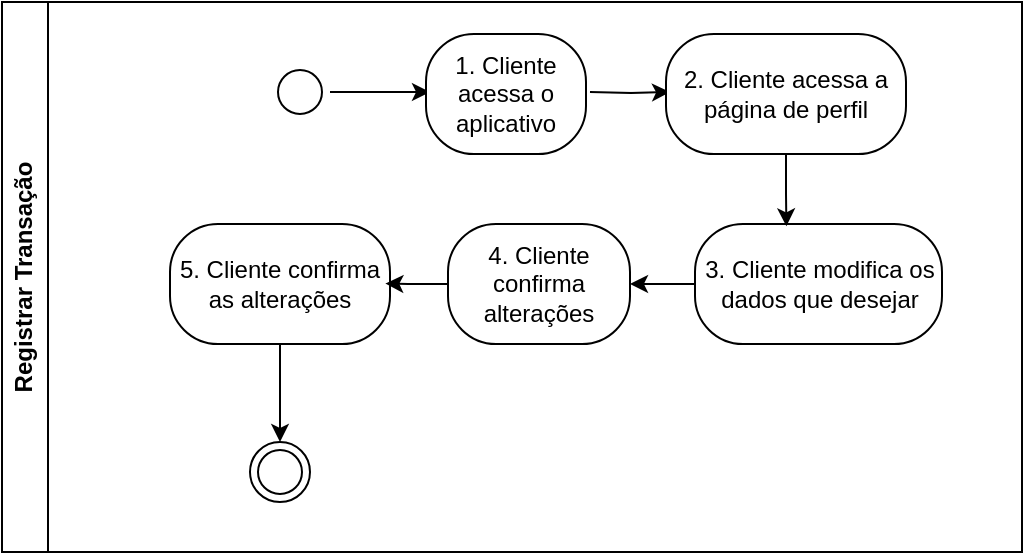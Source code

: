 <mxfile version="28.1.2">
  <diagram name="Página-1" id="ylGz9aW77BVcS-gm-E0-">
    <mxGraphModel dx="925" dy="616" grid="1" gridSize="10" guides="1" tooltips="1" connect="1" arrows="1" fold="1" page="1" pageScale="1" pageWidth="827" pageHeight="1169" math="0" shadow="0">
      <root>
        <mxCell id="0" />
        <mxCell id="1" parent="0" />
        <mxCell id="eoJPdYbiTmzpK0PqmvJm-1" value="Registrar Transação" style="swimlane;horizontal=0;whiteSpace=wrap;html=1;" vertex="1" parent="1">
          <mxGeometry x="270" y="180" width="510" height="275" as="geometry" />
        </mxCell>
        <mxCell id="eoJPdYbiTmzpK0PqmvJm-2" style="edgeStyle=orthogonalEdgeStyle;rounded=0;orthogonalLoop=1;jettySize=auto;html=1;entryX=0;entryY=0.5;entryDx=0;entryDy=0;" edge="1" parent="eoJPdYbiTmzpK0PqmvJm-1" source="eoJPdYbiTmzpK0PqmvJm-3">
          <mxGeometry relative="1" as="geometry">
            <mxPoint x="214.0" y="45" as="targetPoint" />
          </mxGeometry>
        </mxCell>
        <mxCell id="eoJPdYbiTmzpK0PqmvJm-3" value="" style="ellipse;html=1;shape=startState;" vertex="1" parent="eoJPdYbiTmzpK0PqmvJm-1">
          <mxGeometry x="134" y="30" width="30" height="30" as="geometry" />
        </mxCell>
        <mxCell id="eoJPdYbiTmzpK0PqmvJm-4" value="" style="edgeStyle=orthogonalEdgeStyle;rounded=0;orthogonalLoop=1;jettySize=auto;html=1;" edge="1" parent="eoJPdYbiTmzpK0PqmvJm-1">
          <mxGeometry relative="1" as="geometry">
            <mxPoint x="294.0" y="45" as="sourcePoint" />
            <mxPoint x="334.0" y="45" as="targetPoint" />
          </mxGeometry>
        </mxCell>
        <mxCell id="eoJPdYbiTmzpK0PqmvJm-5" value="1. Cliente acessa o aplicativo" style="rounded=1;whiteSpace=wrap;html=1;arcSize=40;" vertex="1" parent="eoJPdYbiTmzpK0PqmvJm-1">
          <mxGeometry x="212" y="16" width="80" height="60" as="geometry" />
        </mxCell>
        <mxCell id="eoJPdYbiTmzpK0PqmvJm-7" value="2. Cliente acessa a página de perfil" style="whiteSpace=wrap;html=1;rounded=1;arcSize=40;" vertex="1" parent="eoJPdYbiTmzpK0PqmvJm-1">
          <mxGeometry x="332" y="16" width="120" height="60" as="geometry" />
        </mxCell>
        <mxCell id="eoJPdYbiTmzpK0PqmvJm-8" style="edgeStyle=orthogonalEdgeStyle;rounded=0;orthogonalLoop=1;jettySize=auto;html=1;entryX=1;entryY=0.5;entryDx=0;entryDy=0;" edge="1" parent="eoJPdYbiTmzpK0PqmvJm-1" source="eoJPdYbiTmzpK0PqmvJm-9" target="eoJPdYbiTmzpK0PqmvJm-10">
          <mxGeometry relative="1" as="geometry" />
        </mxCell>
        <mxCell id="eoJPdYbiTmzpK0PqmvJm-9" value="3. Cliente modifica os dados que desejar" style="whiteSpace=wrap;html=1;rounded=1;arcSize=40;" vertex="1" parent="eoJPdYbiTmzpK0PqmvJm-1">
          <mxGeometry x="346.5" y="111" width="123.5" height="60" as="geometry" />
        </mxCell>
        <mxCell id="eoJPdYbiTmzpK0PqmvJm-10" value="4. Cliente confirma alterações" style="whiteSpace=wrap;html=1;rounded=1;arcSize=40;" vertex="1" parent="eoJPdYbiTmzpK0PqmvJm-1">
          <mxGeometry x="223" y="111" width="91" height="60" as="geometry" />
        </mxCell>
        <mxCell id="eoJPdYbiTmzpK0PqmvJm-17" style="edgeStyle=orthogonalEdgeStyle;rounded=0;orthogonalLoop=1;jettySize=auto;html=1;entryX=0.5;entryY=0;entryDx=0;entryDy=0;" edge="1" parent="eoJPdYbiTmzpK0PqmvJm-1" source="eoJPdYbiTmzpK0PqmvJm-12" target="eoJPdYbiTmzpK0PqmvJm-16">
          <mxGeometry relative="1" as="geometry" />
        </mxCell>
        <mxCell id="eoJPdYbiTmzpK0PqmvJm-12" value="5. Cliente confirma as alterações" style="whiteSpace=wrap;html=1;rounded=1;arcSize=40;" vertex="1" parent="eoJPdYbiTmzpK0PqmvJm-1">
          <mxGeometry x="84" y="111" width="110" height="60" as="geometry" />
        </mxCell>
        <mxCell id="eoJPdYbiTmzpK0PqmvJm-13" value="" style="edgeStyle=orthogonalEdgeStyle;rounded=0;orthogonalLoop=1;jettySize=auto;html=1;entryX=0.988;entryY=0.429;entryDx=0;entryDy=0;entryPerimeter=0;" edge="1" parent="eoJPdYbiTmzpK0PqmvJm-1" source="eoJPdYbiTmzpK0PqmvJm-10">
          <mxGeometry relative="1" as="geometry">
            <mxPoint x="191.68" y="140.74" as="targetPoint" />
          </mxGeometry>
        </mxCell>
        <mxCell id="eoJPdYbiTmzpK0PqmvJm-16" value="" style="ellipse;html=1;shape=endState;" vertex="1" parent="eoJPdYbiTmzpK0PqmvJm-1">
          <mxGeometry x="124" y="220" width="30" height="30" as="geometry" />
        </mxCell>
        <mxCell id="eoJPdYbiTmzpK0PqmvJm-18" style="edgeStyle=orthogonalEdgeStyle;rounded=0;orthogonalLoop=1;jettySize=auto;html=1;entryX=0.37;entryY=0.019;entryDx=0;entryDy=0;entryPerimeter=0;" edge="1" parent="eoJPdYbiTmzpK0PqmvJm-1" source="eoJPdYbiTmzpK0PqmvJm-7" target="eoJPdYbiTmzpK0PqmvJm-9">
          <mxGeometry relative="1" as="geometry" />
        </mxCell>
      </root>
    </mxGraphModel>
  </diagram>
</mxfile>
